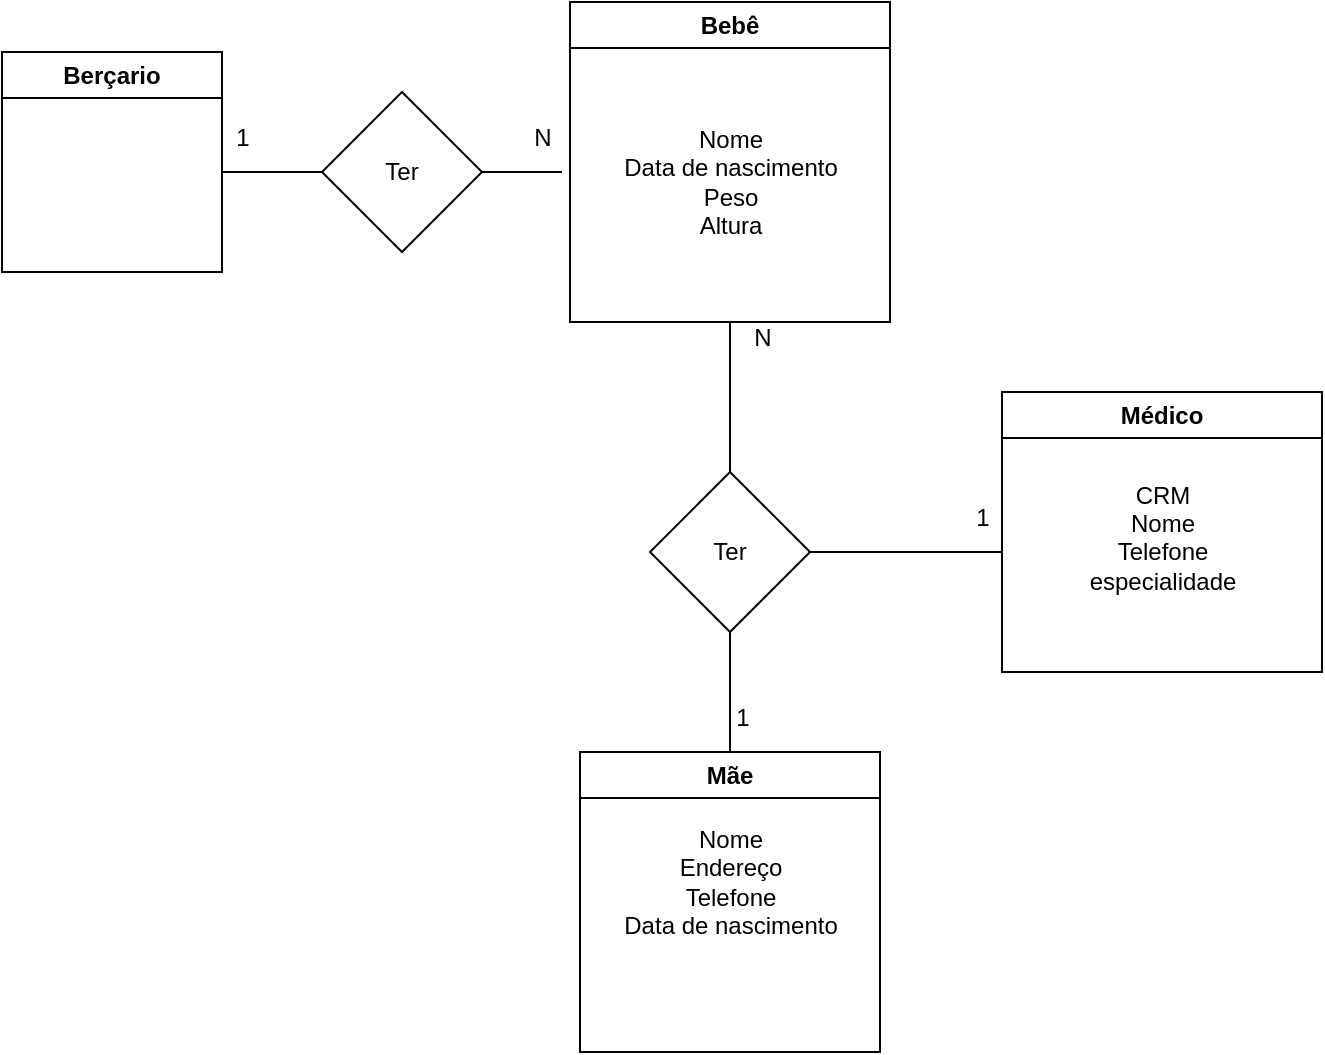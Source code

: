 <mxfile version="21.6.9" type="github">
  <diagram name="Página-1" id="hzlkmNXlEaryY3OlK3s-">
    <mxGraphModel dx="1434" dy="722" grid="1" gridSize="10" guides="1" tooltips="1" connect="1" arrows="1" fold="1" page="1" pageScale="1" pageWidth="827" pageHeight="1169" math="0" shadow="0">
      <root>
        <mxCell id="0" />
        <mxCell id="1" parent="0" />
        <mxCell id="nY5d-lDZ0RNg51PLaulx-1" value="Médico" style="swimlane;whiteSpace=wrap;html=1;" vertex="1" parent="1">
          <mxGeometry x="550" y="270" width="160" height="140" as="geometry" />
        </mxCell>
        <mxCell id="nY5d-lDZ0RNg51PLaulx-2" value="Mãe" style="swimlane;whiteSpace=wrap;html=1;startSize=23;" vertex="1" parent="1">
          <mxGeometry x="339" y="450" width="150" height="150" as="geometry" />
        </mxCell>
        <mxCell id="nY5d-lDZ0RNg51PLaulx-14" value="&lt;div&gt;Nome&lt;/div&gt;&lt;div&gt;Endereço&lt;/div&gt;&lt;div&gt;Telefone&lt;/div&gt;&lt;div&gt;Data de nascimento&lt;br&gt;&lt;/div&gt;" style="text;html=1;align=center;verticalAlign=middle;resizable=0;points=[];autosize=1;strokeColor=none;fillColor=none;" vertex="1" parent="nY5d-lDZ0RNg51PLaulx-2">
          <mxGeometry x="10" y="30" width="130" height="70" as="geometry" />
        </mxCell>
        <mxCell id="nY5d-lDZ0RNg51PLaulx-3" value="Bebê" style="swimlane;whiteSpace=wrap;html=1;" vertex="1" collapsed="1" parent="1">
          <mxGeometry x="334" y="75" width="160" height="160" as="geometry">
            <mxRectangle x="190" y="100" width="200" height="200" as="alternateBounds" />
          </mxGeometry>
        </mxCell>
        <mxCell id="nY5d-lDZ0RNg51PLaulx-4" value="Berçario" style="swimlane;whiteSpace=wrap;html=1;" vertex="1" collapsed="1" parent="1">
          <mxGeometry x="50" y="100" width="110" height="110" as="geometry">
            <mxRectangle x="50" y="60" width="200" height="200" as="alternateBounds" />
          </mxGeometry>
        </mxCell>
        <mxCell id="nY5d-lDZ0RNg51PLaulx-5" value="" style="endArrow=none;html=1;rounded=0;entryX=1;entryY=0.5;entryDx=0;entryDy=0;" edge="1" parent="1" target="nY5d-lDZ0RNg51PLaulx-10">
          <mxGeometry width="50" height="50" relative="1" as="geometry">
            <mxPoint x="330" y="160" as="sourcePoint" />
            <mxPoint x="220" y="440" as="targetPoint" />
          </mxGeometry>
        </mxCell>
        <mxCell id="nY5d-lDZ0RNg51PLaulx-6" value="" style="endArrow=none;html=1;rounded=0;exitX=0;exitY=0.5;exitDx=0;exitDy=0;" edge="1" parent="1" source="nY5d-lDZ0RNg51PLaulx-10">
          <mxGeometry width="50" height="50" relative="1" as="geometry">
            <mxPoint x="330" y="560" as="sourcePoint" />
            <mxPoint x="160" y="160" as="targetPoint" />
          </mxGeometry>
        </mxCell>
        <mxCell id="nY5d-lDZ0RNg51PLaulx-7" value="" style="endArrow=none;html=1;rounded=0;exitX=0.5;exitY=0;exitDx=0;exitDy=0;entryX=0.5;entryY=1;entryDx=0;entryDy=0;" edge="1" parent="1" source="nY5d-lDZ0RNg51PLaulx-11" target="nY5d-lDZ0RNg51PLaulx-3">
          <mxGeometry width="50" height="50" relative="1" as="geometry">
            <mxPoint x="650" y="430" as="sourcePoint" />
            <mxPoint x="700" y="380" as="targetPoint" />
          </mxGeometry>
        </mxCell>
        <mxCell id="nY5d-lDZ0RNg51PLaulx-8" value="" style="endArrow=none;html=1;rounded=0;exitX=1;exitY=0.5;exitDx=0;exitDy=0;" edge="1" parent="1" source="nY5d-lDZ0RNg51PLaulx-11">
          <mxGeometry width="50" height="50" relative="1" as="geometry">
            <mxPoint x="560" y="430" as="sourcePoint" />
            <mxPoint x="550" y="350" as="targetPoint" />
          </mxGeometry>
        </mxCell>
        <mxCell id="nY5d-lDZ0RNg51PLaulx-9" value="" style="endArrow=none;html=1;rounded=0;exitX=0.5;exitY=1;exitDx=0;exitDy=0;entryX=0.5;entryY=0;entryDx=0;entryDy=0;" edge="1" parent="1" source="nY5d-lDZ0RNg51PLaulx-11" target="nY5d-lDZ0RNg51PLaulx-2">
          <mxGeometry width="50" height="50" relative="1" as="geometry">
            <mxPoint x="310" y="470" as="sourcePoint" />
            <mxPoint x="550" y="330" as="targetPoint" />
          </mxGeometry>
        </mxCell>
        <mxCell id="nY5d-lDZ0RNg51PLaulx-10" value="Ter" style="rhombus;whiteSpace=wrap;html=1;" vertex="1" parent="1">
          <mxGeometry x="210" y="120" width="80" height="80" as="geometry" />
        </mxCell>
        <mxCell id="nY5d-lDZ0RNg51PLaulx-11" value="Ter" style="rhombus;whiteSpace=wrap;html=1;" vertex="1" parent="1">
          <mxGeometry x="374" y="310" width="80" height="80" as="geometry" />
        </mxCell>
        <mxCell id="nY5d-lDZ0RNg51PLaulx-12" value="&lt;div&gt;Nome&lt;/div&gt;&lt;div&gt;Data de nascimento&lt;/div&gt;&lt;div&gt;Peso&lt;/div&gt;&lt;div&gt;Altura&lt;br&gt;&lt;/div&gt;" style="text;html=1;align=center;verticalAlign=middle;resizable=0;points=[];autosize=1;strokeColor=none;fillColor=none;" vertex="1" parent="1">
          <mxGeometry x="349" y="130" width="130" height="70" as="geometry" />
        </mxCell>
        <mxCell id="nY5d-lDZ0RNg51PLaulx-13" value="&lt;div&gt;CRM&lt;/div&gt;&lt;div&gt;Nome&lt;/div&gt;&lt;div&gt;Telefone&lt;/div&gt;&lt;div&gt;especialidade&lt;/div&gt;&lt;div&gt;&lt;br&gt;&lt;/div&gt;" style="text;html=1;align=center;verticalAlign=middle;resizable=0;points=[];autosize=1;strokeColor=none;fillColor=none;" vertex="1" parent="1">
          <mxGeometry x="580" y="305" width="100" height="90" as="geometry" />
        </mxCell>
        <mxCell id="nY5d-lDZ0RNg51PLaulx-15" value="1" style="text;html=1;align=center;verticalAlign=middle;resizable=0;points=[];autosize=1;strokeColor=none;fillColor=none;" vertex="1" parent="1">
          <mxGeometry x="155" y="128" width="30" height="30" as="geometry" />
        </mxCell>
        <mxCell id="nY5d-lDZ0RNg51PLaulx-16" value="N" style="text;html=1;align=center;verticalAlign=middle;resizable=0;points=[];autosize=1;strokeColor=none;fillColor=none;" vertex="1" parent="1">
          <mxGeometry x="305" y="128" width="30" height="30" as="geometry" />
        </mxCell>
        <mxCell id="nY5d-lDZ0RNg51PLaulx-17" value="N" style="text;html=1;align=center;verticalAlign=middle;resizable=0;points=[];autosize=1;strokeColor=none;fillColor=none;" vertex="1" parent="1">
          <mxGeometry x="415" y="228" width="30" height="30" as="geometry" />
        </mxCell>
        <mxCell id="nY5d-lDZ0RNg51PLaulx-18" value="1" style="text;html=1;align=center;verticalAlign=middle;resizable=0;points=[];autosize=1;strokeColor=none;fillColor=none;" vertex="1" parent="1">
          <mxGeometry x="525" y="318" width="30" height="30" as="geometry" />
        </mxCell>
        <mxCell id="nY5d-lDZ0RNg51PLaulx-19" value="1" style="text;html=1;align=center;verticalAlign=middle;resizable=0;points=[];autosize=1;strokeColor=none;fillColor=none;" vertex="1" parent="1">
          <mxGeometry x="405" y="418" width="30" height="30" as="geometry" />
        </mxCell>
      </root>
    </mxGraphModel>
  </diagram>
</mxfile>
